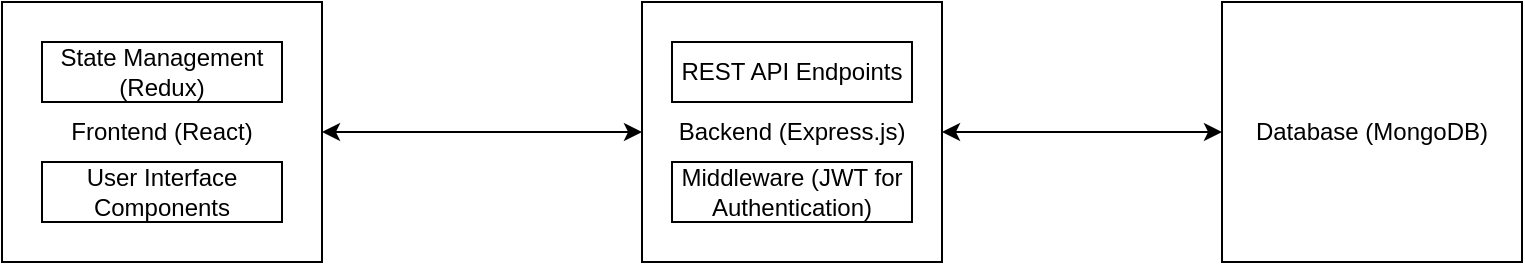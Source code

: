 <mxfile version="24.5.4" type="github">
  <diagram name="Page-1" id="J5NP7OulbT8cKNfdq44i">
    <mxGraphModel dx="954" dy="567" grid="1" gridSize="10" guides="1" tooltips="1" connect="1" arrows="1" fold="1" page="1" pageScale="1" pageWidth="850" pageHeight="1100" math="0" shadow="0">
      <root>
        <mxCell id="0" />
        <mxCell id="1" parent="0" />
        <mxCell id="5g2R2C2Vs8Jvehk5_mqn-1" value="Frontend (React)" style="rounded=0;whiteSpace=wrap;html=1;" vertex="1" parent="1">
          <mxGeometry x="40" y="30" width="160" height="130" as="geometry" />
        </mxCell>
        <mxCell id="5g2R2C2Vs8Jvehk5_mqn-2" value="Backend (Express.js)" style="rounded=0;whiteSpace=wrap;html=1;" vertex="1" parent="1">
          <mxGeometry x="360" y="30" width="150" height="130" as="geometry" />
        </mxCell>
        <mxCell id="5g2R2C2Vs8Jvehk5_mqn-3" value="Database (MongoDB)" style="rounded=0;whiteSpace=wrap;html=1;" vertex="1" parent="1">
          <mxGeometry x="650" y="30" width="150" height="130" as="geometry" />
        </mxCell>
        <mxCell id="5g2R2C2Vs8Jvehk5_mqn-5" value="User Interface Components" style="rounded=0;whiteSpace=wrap;html=1;align=center;" vertex="1" parent="1">
          <mxGeometry x="60" y="110" width="120" height="30" as="geometry" />
        </mxCell>
        <mxCell id="5g2R2C2Vs8Jvehk5_mqn-6" value="State Management (Redux)" style="rounded=0;whiteSpace=wrap;html=1;" vertex="1" parent="1">
          <mxGeometry x="60" y="50" width="120" height="30" as="geometry" />
        </mxCell>
        <mxCell id="5g2R2C2Vs8Jvehk5_mqn-7" value="REST API Endpoints" style="rounded=0;whiteSpace=wrap;html=1;" vertex="1" parent="1">
          <mxGeometry x="375" y="50" width="120" height="30" as="geometry" />
        </mxCell>
        <mxCell id="5g2R2C2Vs8Jvehk5_mqn-8" value="Middleware (JWT for Authentication)" style="rounded=0;whiteSpace=wrap;html=1;" vertex="1" parent="1">
          <mxGeometry x="375" y="110" width="120" height="30" as="geometry" />
        </mxCell>
        <mxCell id="5g2R2C2Vs8Jvehk5_mqn-9" value="" style="endArrow=classic;startArrow=classic;html=1;rounded=0;entryX=0;entryY=0.5;entryDx=0;entryDy=0;exitX=1;exitY=0.5;exitDx=0;exitDy=0;" edge="1" parent="1" source="5g2R2C2Vs8Jvehk5_mqn-1" target="5g2R2C2Vs8Jvehk5_mqn-2">
          <mxGeometry width="50" height="50" relative="1" as="geometry">
            <mxPoint x="400" y="310" as="sourcePoint" />
            <mxPoint x="450" y="260" as="targetPoint" />
            <Array as="points" />
          </mxGeometry>
        </mxCell>
        <mxCell id="5g2R2C2Vs8Jvehk5_mqn-10" value="" style="endArrow=classic;startArrow=classic;html=1;rounded=0;exitX=1;exitY=0.5;exitDx=0;exitDy=0;entryX=0;entryY=0.5;entryDx=0;entryDy=0;" edge="1" parent="1" source="5g2R2C2Vs8Jvehk5_mqn-2" target="5g2R2C2Vs8Jvehk5_mqn-3">
          <mxGeometry width="50" height="50" relative="1" as="geometry">
            <mxPoint x="560" y="120" as="sourcePoint" />
            <mxPoint x="610" y="70" as="targetPoint" />
          </mxGeometry>
        </mxCell>
      </root>
    </mxGraphModel>
  </diagram>
</mxfile>
